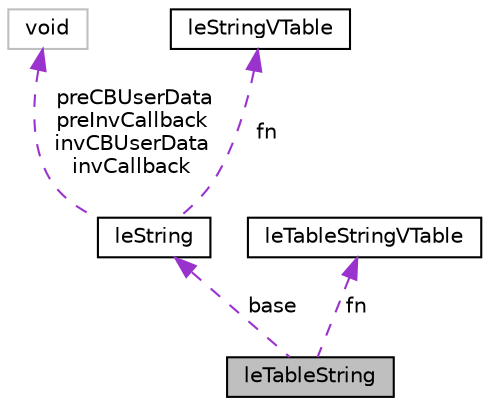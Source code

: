 digraph "leTableString"
{
 // LATEX_PDF_SIZE
  edge [fontname="Helvetica",fontsize="10",labelfontname="Helvetica",labelfontsize="10"];
  node [fontname="Helvetica",fontsize="10",shape=record];
  Node1 [label="leTableString",height=0.2,width=0.4,color="black", fillcolor="grey75", style="filled", fontcolor="black",tooltip=" "];
  Node2 -> Node1 [dir="back",color="darkorchid3",fontsize="10",style="dashed",label=" base" ,fontname="Helvetica"];
  Node2 [label="leString",height=0.2,width=0.4,color="black", fillcolor="white", style="filled",URL="$structle_string.html",tooltip=" "];
  Node3 -> Node2 [dir="back",color="darkorchid3",fontsize="10",style="dashed",label=" preCBUserData\npreInvCallback\ninvCBUserData\ninvCallback" ,fontname="Helvetica"];
  Node3 [label="void",height=0.2,width=0.4,color="grey75", fillcolor="white", style="filled",tooltip=" "];
  Node4 -> Node2 [dir="back",color="darkorchid3",fontsize="10",style="dashed",label=" fn" ,fontname="Helvetica"];
  Node4 [label="leStringVTable",height=0.2,width=0.4,color="black", fillcolor="white", style="filled",URL="$structle_string_v_table.html",tooltip=" "];
  Node5 -> Node1 [dir="back",color="darkorchid3",fontsize="10",style="dashed",label=" fn" ,fontname="Helvetica"];
  Node5 [label="leTableStringVTable",height=0.2,width=0.4,color="black", fillcolor="white", style="filled",URL="$structle_table_string_v_table.html",tooltip=" "];
}
